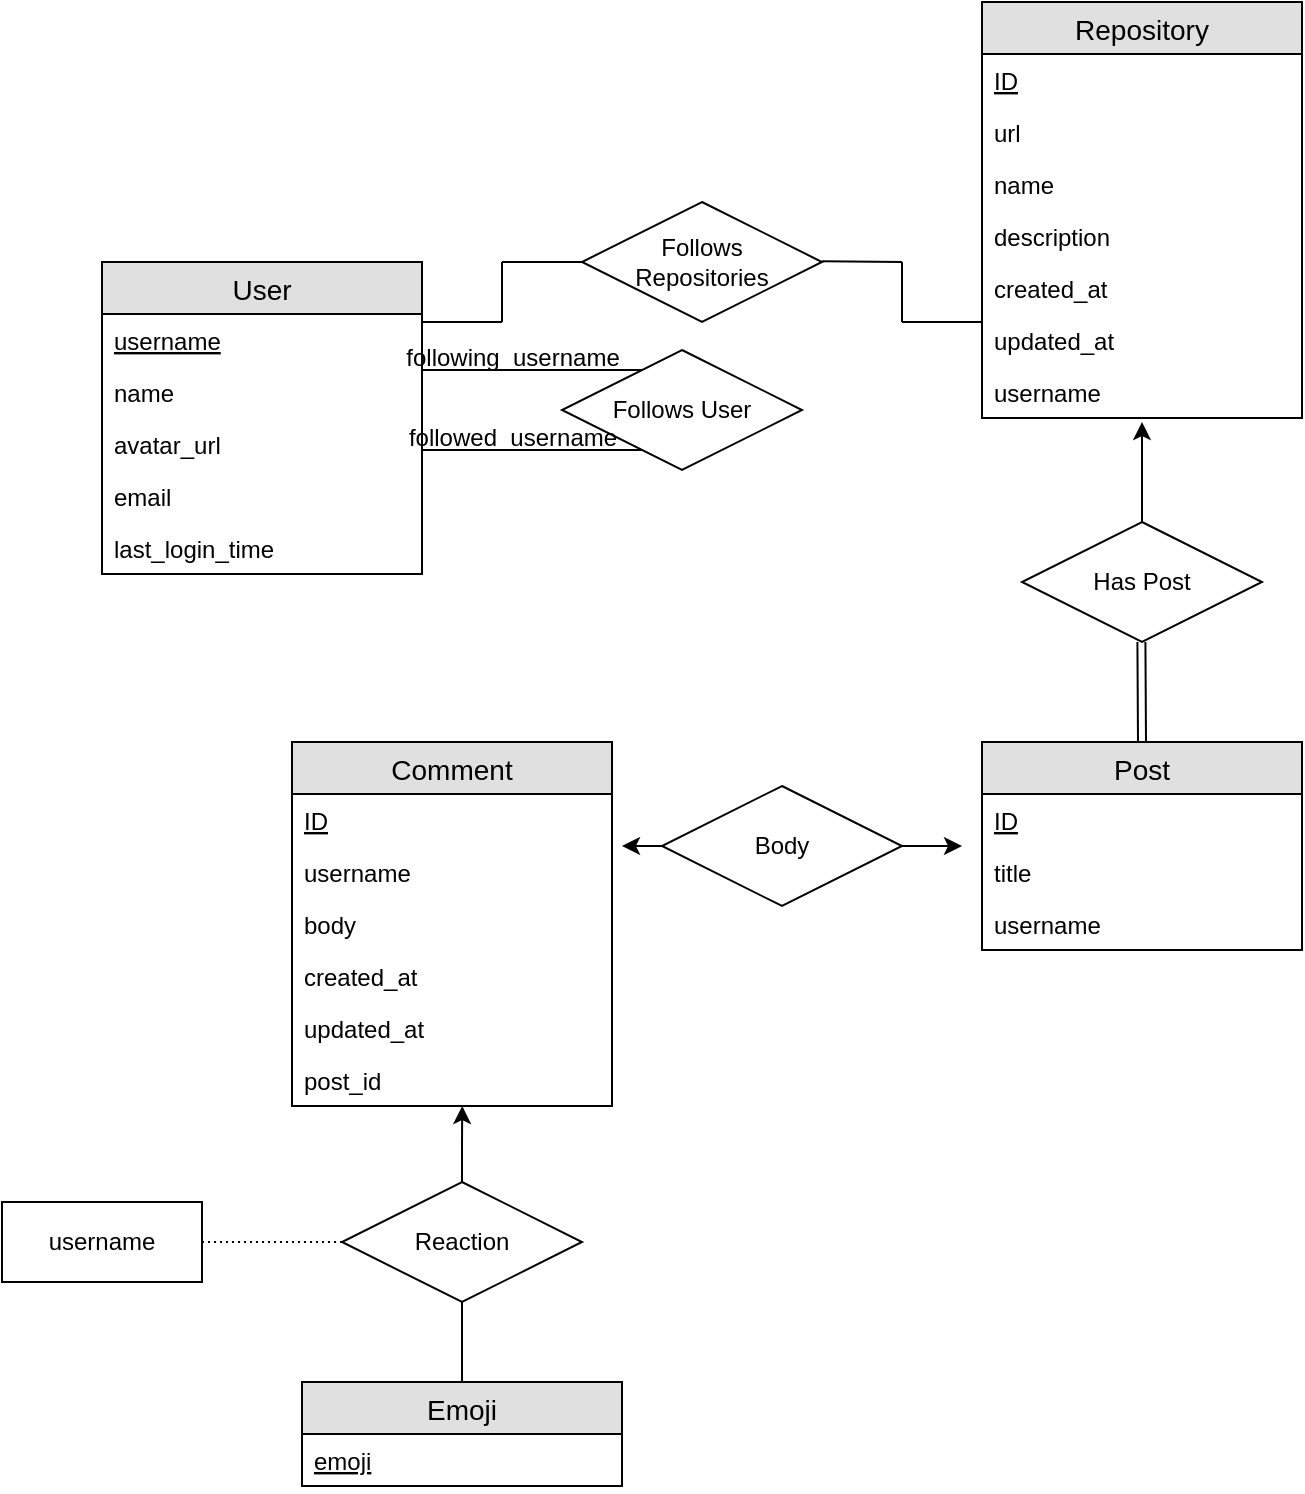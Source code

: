 <mxfile version="12.8.8" type="github">
  <diagram id="-OBd6vNJXbK18NpUTdxf" name="Page-1">
    <mxGraphModel dx="1617" dy="2353" grid="1" gridSize="10" guides="1" tooltips="1" connect="1" arrows="1" fold="1" page="1" pageScale="1" pageWidth="850" pageHeight="1100" math="0" shadow="0">
      <root>
        <mxCell id="0" />
        <mxCell id="1" parent="0" />
        <mxCell id="hPBj0JyTopRc1FPNhInp-1" value="User" style="swimlane;fontStyle=0;childLayout=stackLayout;horizontal=1;startSize=26;fillColor=#e0e0e0;horizontalStack=0;resizeParent=1;resizeParentMax=0;resizeLast=0;collapsible=1;marginBottom=0;swimlaneFillColor=#ffffff;align=center;fontSize=14;" parent="1" vertex="1">
          <mxGeometry x="40" y="40" width="160" height="156" as="geometry" />
        </mxCell>
        <mxCell id="hPBj0JyTopRc1FPNhInp-90" value="username" style="text;strokeColor=none;fillColor=none;spacingLeft=4;spacingRight=4;overflow=hidden;rotatable=0;points=[[0,0.5],[1,0.5]];portConstraint=eastwest;fontSize=12;fontStyle=4" parent="hPBj0JyTopRc1FPNhInp-1" vertex="1">
          <mxGeometry y="26" width="160" height="26" as="geometry" />
        </mxCell>
        <mxCell id="hPBj0JyTopRc1FPNhInp-70" value="name" style="text;strokeColor=none;fillColor=none;spacingLeft=4;spacingRight=4;overflow=hidden;rotatable=0;points=[[0,0.5],[1,0.5]];portConstraint=eastwest;fontSize=12;" parent="hPBj0JyTopRc1FPNhInp-1" vertex="1">
          <mxGeometry y="52" width="160" height="26" as="geometry" />
        </mxCell>
        <mxCell id="hPBj0JyTopRc1FPNhInp-3" value="avatar_url" style="text;strokeColor=none;fillColor=none;spacingLeft=4;spacingRight=4;overflow=hidden;rotatable=0;points=[[0,0.5],[1,0.5]];portConstraint=eastwest;fontSize=12;" parent="hPBj0JyTopRc1FPNhInp-1" vertex="1">
          <mxGeometry y="78" width="160" height="26" as="geometry" />
        </mxCell>
        <mxCell id="hPBj0JyTopRc1FPNhInp-4" value="email" style="text;strokeColor=none;fillColor=none;spacingLeft=4;spacingRight=4;overflow=hidden;rotatable=0;points=[[0,0.5],[1,0.5]];portConstraint=eastwest;fontSize=12;" parent="hPBj0JyTopRc1FPNhInp-1" vertex="1">
          <mxGeometry y="104" width="160" height="26" as="geometry" />
        </mxCell>
        <mxCell id="hPBj0JyTopRc1FPNhInp-114" value="last_login_time" style="text;strokeColor=none;fillColor=none;spacingLeft=4;spacingRight=4;overflow=hidden;rotatable=0;points=[[0,0.5],[1,0.5]];portConstraint=eastwest;fontSize=12;" parent="hPBj0JyTopRc1FPNhInp-1" vertex="1">
          <mxGeometry y="130" width="160" height="26" as="geometry" />
        </mxCell>
        <mxCell id="hPBj0JyTopRc1FPNhInp-5" value="Follows &lt;br&gt;Repositories" style="shape=rhombus;perimeter=rhombusPerimeter;whiteSpace=wrap;html=1;align=center;" parent="1" vertex="1">
          <mxGeometry x="280" y="10" width="120" height="60" as="geometry" />
        </mxCell>
        <mxCell id="hPBj0JyTopRc1FPNhInp-9" value="Follows User" style="shape=rhombus;perimeter=rhombusPerimeter;whiteSpace=wrap;html=1;align=center;" parent="1" vertex="1">
          <mxGeometry x="270" y="84" width="120" height="60" as="geometry" />
        </mxCell>
        <mxCell id="hPBj0JyTopRc1FPNhInp-10" value="" style="line;strokeWidth=1;fillColor=none;align=left;verticalAlign=middle;spacingTop=-1;spacingLeft=3;spacingRight=3;rotatable=0;labelPosition=right;points=[];portConstraint=eastwest;fontSize=12;" parent="1" vertex="1">
          <mxGeometry x="200" y="90" width="110" height="8" as="geometry" />
        </mxCell>
        <mxCell id="hPBj0JyTopRc1FPNhInp-11" value="" style="line;strokeWidth=1;fillColor=none;align=left;verticalAlign=middle;spacingTop=-1;spacingLeft=3;spacingRight=3;rotatable=0;labelPosition=right;points=[];portConstraint=eastwest;fontSize=12;" parent="1" vertex="1">
          <mxGeometry x="200" y="130" width="110" height="8" as="geometry" />
        </mxCell>
        <mxCell id="hPBj0JyTopRc1FPNhInp-13" value="" style="endArrow=none;html=1;rounded=0;entryX=0;entryY=0.5;entryDx=0;entryDy=0;" parent="1" target="hPBj0JyTopRc1FPNhInp-5" edge="1">
          <mxGeometry relative="1" as="geometry">
            <mxPoint x="240" y="40" as="sourcePoint" />
            <mxPoint x="270" y="40" as="targetPoint" />
          </mxGeometry>
        </mxCell>
        <mxCell id="hPBj0JyTopRc1FPNhInp-15" value="" style="endArrow=none;html=1;rounded=0;" parent="1" edge="1">
          <mxGeometry relative="1" as="geometry">
            <mxPoint x="240" y="40" as="sourcePoint" />
            <mxPoint x="240" y="70" as="targetPoint" />
          </mxGeometry>
        </mxCell>
        <mxCell id="hPBj0JyTopRc1FPNhInp-16" value="" style="endArrow=none;html=1;rounded=0;exitX=1;exitY=0.154;exitDx=0;exitDy=0;exitPerimeter=0;" parent="1" edge="1">
          <mxGeometry relative="1" as="geometry">
            <mxPoint x="200" y="70.004" as="sourcePoint" />
            <mxPoint x="240" y="70" as="targetPoint" />
          </mxGeometry>
        </mxCell>
        <mxCell id="hPBj0JyTopRc1FPNhInp-21" value="" style="endArrow=none;html=1;rounded=0;" parent="1" edge="1">
          <mxGeometry relative="1" as="geometry">
            <mxPoint x="400" y="39.59" as="sourcePoint" />
            <mxPoint x="440" y="40" as="targetPoint" />
          </mxGeometry>
        </mxCell>
        <mxCell id="hPBj0JyTopRc1FPNhInp-22" value="" style="endArrow=none;html=1;rounded=0;" parent="1" edge="1">
          <mxGeometry relative="1" as="geometry">
            <mxPoint x="440" y="40" as="sourcePoint" />
            <mxPoint x="440" y="70" as="targetPoint" />
          </mxGeometry>
        </mxCell>
        <mxCell id="hPBj0JyTopRc1FPNhInp-23" value="" style="endArrow=none;html=1;rounded=0;" parent="1" edge="1">
          <mxGeometry relative="1" as="geometry">
            <mxPoint x="440" y="70" as="sourcePoint" />
            <mxPoint x="480" y="70" as="targetPoint" />
          </mxGeometry>
        </mxCell>
        <mxCell id="hPBj0JyTopRc1FPNhInp-24" value="Post" style="swimlane;fontStyle=0;childLayout=stackLayout;horizontal=1;startSize=26;fillColor=#e0e0e0;horizontalStack=0;resizeParent=1;resizeParentMax=0;resizeLast=0;collapsible=1;marginBottom=0;swimlaneFillColor=#ffffff;align=center;fontSize=14;" parent="1" vertex="1">
          <mxGeometry x="480" y="280" width="160" height="104" as="geometry" />
        </mxCell>
        <mxCell id="hPBj0JyTopRc1FPNhInp-25" value="ID" style="text;strokeColor=none;fillColor=none;spacingLeft=4;spacingRight=4;overflow=hidden;rotatable=0;points=[[0,0.5],[1,0.5]];portConstraint=eastwest;fontSize=12;fontStyle=4" parent="hPBj0JyTopRc1FPNhInp-24" vertex="1">
          <mxGeometry y="26" width="160" height="26" as="geometry" />
        </mxCell>
        <mxCell id="hPBj0JyTopRc1FPNhInp-97" value="title" style="text;strokeColor=none;fillColor=none;spacingLeft=4;spacingRight=4;overflow=hidden;rotatable=0;points=[[0,0.5],[1,0.5]];portConstraint=eastwest;fontSize=12;" parent="hPBj0JyTopRc1FPNhInp-24" vertex="1">
          <mxGeometry y="52" width="160" height="26" as="geometry" />
        </mxCell>
        <mxCell id="hPBj0JyTopRc1FPNhInp-110" value="username" style="text;strokeColor=none;fillColor=none;spacingLeft=4;spacingRight=4;overflow=hidden;rotatable=0;points=[[0,0.5],[1,0.5]];portConstraint=eastwest;fontSize=12;" parent="hPBj0JyTopRc1FPNhInp-24" vertex="1">
          <mxGeometry y="78" width="160" height="26" as="geometry" />
        </mxCell>
        <mxCell id="hPBj0JyTopRc1FPNhInp-31" style="edgeStyle=orthogonalEdgeStyle;rounded=0;orthogonalLoop=1;jettySize=auto;html=1;" parent="1" source="hPBj0JyTopRc1FPNhInp-30" edge="1">
          <mxGeometry relative="1" as="geometry">
            <mxPoint x="560" y="120" as="targetPoint" />
          </mxGeometry>
        </mxCell>
        <mxCell id="hPBj0JyTopRc1FPNhInp-30" value="Has Post" style="shape=rhombus;perimeter=rhombusPerimeter;whiteSpace=wrap;html=1;align=center;" parent="1" vertex="1">
          <mxGeometry x="500" y="170" width="120" height="60" as="geometry" />
        </mxCell>
        <mxCell id="hPBj0JyTopRc1FPNhInp-33" value="Comment" style="swimlane;fontStyle=0;childLayout=stackLayout;horizontal=1;startSize=26;fillColor=#e0e0e0;horizontalStack=0;resizeParent=1;resizeParentMax=0;resizeLast=0;collapsible=1;marginBottom=0;swimlaneFillColor=#ffffff;align=center;fontSize=14;" parent="1" vertex="1">
          <mxGeometry x="135" y="280" width="160" height="182" as="geometry" />
        </mxCell>
        <mxCell id="hPBj0JyTopRc1FPNhInp-34" value="ID" style="text;strokeColor=none;fillColor=none;spacingLeft=4;spacingRight=4;overflow=hidden;rotatable=0;points=[[0,0.5],[1,0.5]];portConstraint=eastwest;fontSize=12;fontStyle=4" parent="hPBj0JyTopRc1FPNhInp-33" vertex="1">
          <mxGeometry y="26" width="160" height="26" as="geometry" />
        </mxCell>
        <mxCell id="hPBj0JyTopRc1FPNhInp-35" value="username" style="text;strokeColor=none;fillColor=none;spacingLeft=4;spacingRight=4;overflow=hidden;rotatable=0;points=[[0,0.5],[1,0.5]];portConstraint=eastwest;fontSize=12;" parent="hPBj0JyTopRc1FPNhInp-33" vertex="1">
          <mxGeometry y="52" width="160" height="26" as="geometry" />
        </mxCell>
        <mxCell id="hPBj0JyTopRc1FPNhInp-80" value="body" style="text;strokeColor=none;fillColor=none;spacingLeft=4;spacingRight=4;overflow=hidden;rotatable=0;points=[[0,0.5],[1,0.5]];portConstraint=eastwest;fontSize=12;" parent="hPBj0JyTopRc1FPNhInp-33" vertex="1">
          <mxGeometry y="78" width="160" height="26" as="geometry" />
        </mxCell>
        <mxCell id="hPBj0JyTopRc1FPNhInp-105" value="created_at" style="text;strokeColor=none;fillColor=none;spacingLeft=4;spacingRight=4;overflow=hidden;rotatable=0;points=[[0,0.5],[1,0.5]];portConstraint=eastwest;fontSize=12;" parent="hPBj0JyTopRc1FPNhInp-33" vertex="1">
          <mxGeometry y="104" width="160" height="26" as="geometry" />
        </mxCell>
        <mxCell id="hPBj0JyTopRc1FPNhInp-106" value="updated_at" style="text;strokeColor=none;fillColor=none;spacingLeft=4;spacingRight=4;overflow=hidden;rotatable=0;points=[[0,0.5],[1,0.5]];portConstraint=eastwest;fontSize=12;" parent="hPBj0JyTopRc1FPNhInp-33" vertex="1">
          <mxGeometry y="130" width="160" height="26" as="geometry" />
        </mxCell>
        <mxCell id="xwi763ucqA97qXMkoWyd-5" value="post_id" style="text;strokeColor=none;fillColor=none;spacingLeft=4;spacingRight=4;overflow=hidden;rotatable=0;points=[[0,0.5],[1,0.5]];portConstraint=eastwest;fontSize=12;" vertex="1" parent="hPBj0JyTopRc1FPNhInp-33">
          <mxGeometry y="156" width="160" height="26" as="geometry" />
        </mxCell>
        <mxCell id="hPBj0JyTopRc1FPNhInp-100" style="edgeStyle=orthogonalEdgeStyle;rounded=0;orthogonalLoop=1;jettySize=auto;html=1;" parent="1" source="hPBj0JyTopRc1FPNhInp-41" edge="1">
          <mxGeometry relative="1" as="geometry">
            <mxPoint x="470" y="332" as="targetPoint" />
          </mxGeometry>
        </mxCell>
        <mxCell id="hPBj0JyTopRc1FPNhInp-101" style="edgeStyle=orthogonalEdgeStyle;rounded=0;orthogonalLoop=1;jettySize=auto;html=1;" parent="1" source="hPBj0JyTopRc1FPNhInp-41" edge="1">
          <mxGeometry relative="1" as="geometry">
            <mxPoint x="300" y="332" as="targetPoint" />
          </mxGeometry>
        </mxCell>
        <mxCell id="hPBj0JyTopRc1FPNhInp-41" value="Body" style="shape=rhombus;perimeter=rhombusPerimeter;whiteSpace=wrap;html=1;align=center;" parent="1" vertex="1">
          <mxGeometry x="320" y="302" width="120" height="60" as="geometry" />
        </mxCell>
        <mxCell id="hPBj0JyTopRc1FPNhInp-59" style="edgeStyle=orthogonalEdgeStyle;rounded=0;orthogonalLoop=1;jettySize=auto;html=1;entryX=0.532;entryY=1;entryDx=0;entryDy=0;entryPerimeter=0;" parent="1" source="hPBj0JyTopRc1FPNhInp-58" edge="1" target="xwi763ucqA97qXMkoWyd-5">
          <mxGeometry relative="1" as="geometry">
            <mxPoint x="220" y="470" as="targetPoint" />
          </mxGeometry>
        </mxCell>
        <mxCell id="hPBj0JyTopRc1FPNhInp-58" value="Reaction" style="shape=rhombus;perimeter=rhombusPerimeter;whiteSpace=wrap;html=1;align=center;" parent="1" vertex="1">
          <mxGeometry x="160" y="500" width="120" height="60" as="geometry" />
        </mxCell>
        <mxCell id="hPBj0JyTopRc1FPNhInp-63" value="" style="endArrow=none;html=1;rounded=0;dashed=1;dashPattern=1 2;" parent="1" source="hPBj0JyTopRc1FPNhInp-65" edge="1">
          <mxGeometry relative="1" as="geometry">
            <mxPoint y="530" as="sourcePoint" />
            <mxPoint x="160" y="530" as="targetPoint" />
          </mxGeometry>
        </mxCell>
        <mxCell id="hPBj0JyTopRc1FPNhInp-64" value="" style="resizable=0;html=1;align=right;verticalAlign=bottom;" parent="hPBj0JyTopRc1FPNhInp-63" connectable="0" vertex="1">
          <mxGeometry x="1" relative="1" as="geometry" />
        </mxCell>
        <mxCell id="hPBj0JyTopRc1FPNhInp-65" value="username" style="whiteSpace=wrap;html=1;align=center;" parent="1" vertex="1">
          <mxGeometry x="-10" y="510" width="100" height="40" as="geometry" />
        </mxCell>
        <mxCell id="hPBj0JyTopRc1FPNhInp-73" value="following_username" style="text;html=1;align=center;verticalAlign=middle;resizable=0;points=[];autosize=1;" parent="1" vertex="1">
          <mxGeometry x="185" y="78" width="120" height="20" as="geometry" />
        </mxCell>
        <mxCell id="hPBj0JyTopRc1FPNhInp-74" value="followed_username" style="text;html=1;align=center;verticalAlign=middle;resizable=0;points=[];autosize=1;" parent="1" vertex="1">
          <mxGeometry x="185" y="118" width="120" height="20" as="geometry" />
        </mxCell>
        <mxCell id="hPBj0JyTopRc1FPNhInp-83" value="" style="endArrow=none;html=1;rounded=0;entryX=0.5;entryY=1;entryDx=0;entryDy=0;exitX=0.5;exitY=0;exitDx=0;exitDy=0;" parent="1" source="hPBj0JyTopRc1FPNhInp-54" target="hPBj0JyTopRc1FPNhInp-58" edge="1">
          <mxGeometry relative="1" as="geometry">
            <mxPoint x="160" y="595" as="sourcePoint" />
            <mxPoint x="150" y="550" as="targetPoint" />
          </mxGeometry>
        </mxCell>
        <mxCell id="hPBj0JyTopRc1FPNhInp-84" value="" style="shape=link;html=1;rounded=0;exitX=0.5;exitY=0;exitDx=0;exitDy=0;" parent="1" source="hPBj0JyTopRc1FPNhInp-24" edge="1">
          <mxGeometry relative="1" as="geometry">
            <mxPoint x="559.71" y="270" as="sourcePoint" />
            <mxPoint x="559.71" y="230" as="targetPoint" />
          </mxGeometry>
        </mxCell>
        <mxCell id="hPBj0JyTopRc1FPNhInp-17" value="Repository" style="swimlane;fontStyle=0;childLayout=stackLayout;horizontal=1;startSize=26;fillColor=#e0e0e0;horizontalStack=0;resizeParent=1;resizeParentMax=0;resizeLast=0;collapsible=1;marginBottom=0;swimlaneFillColor=#ffffff;align=center;fontSize=14;" parent="1" vertex="1">
          <mxGeometry x="480" y="-90" width="160" height="208" as="geometry" />
        </mxCell>
        <mxCell id="hPBj0JyTopRc1FPNhInp-18" value="ID" style="text;strokeColor=none;fillColor=none;spacingLeft=4;spacingRight=4;overflow=hidden;rotatable=0;points=[[0,0.5],[1,0.5]];portConstraint=eastwest;fontSize=12;fontStyle=4" parent="hPBj0JyTopRc1FPNhInp-17" vertex="1">
          <mxGeometry y="26" width="160" height="26" as="geometry" />
        </mxCell>
        <mxCell id="hPBj0JyTopRc1FPNhInp-19" value="url" style="text;strokeColor=none;fillColor=none;spacingLeft=4;spacingRight=4;overflow=hidden;rotatable=0;points=[[0,0.5],[1,0.5]];portConstraint=eastwest;fontSize=12;" parent="hPBj0JyTopRc1FPNhInp-17" vertex="1">
          <mxGeometry y="52" width="160" height="26" as="geometry" />
        </mxCell>
        <mxCell id="hPBj0JyTopRc1FPNhInp-71" value="name" style="text;strokeColor=none;fillColor=none;spacingLeft=4;spacingRight=4;overflow=hidden;rotatable=0;points=[[0,0.5],[1,0.5]];portConstraint=eastwest;fontSize=12;" parent="hPBj0JyTopRc1FPNhInp-17" vertex="1">
          <mxGeometry y="78" width="160" height="26" as="geometry" />
        </mxCell>
        <mxCell id="hPBj0JyTopRc1FPNhInp-93" value="description" style="text;strokeColor=none;fillColor=none;spacingLeft=4;spacingRight=4;overflow=hidden;rotatable=0;points=[[0,0.5],[1,0.5]];portConstraint=eastwest;fontSize=12;" parent="hPBj0JyTopRc1FPNhInp-17" vertex="1">
          <mxGeometry y="104" width="160" height="26" as="geometry" />
        </mxCell>
        <mxCell id="hPBj0JyTopRc1FPNhInp-91" value="created_at" style="text;strokeColor=none;fillColor=none;spacingLeft=4;spacingRight=4;overflow=hidden;rotatable=0;points=[[0,0.5],[1,0.5]];portConstraint=eastwest;fontSize=12;" parent="hPBj0JyTopRc1FPNhInp-17" vertex="1">
          <mxGeometry y="130" width="160" height="26" as="geometry" />
        </mxCell>
        <mxCell id="hPBj0JyTopRc1FPNhInp-92" value="updated_at" style="text;strokeColor=none;fillColor=none;spacingLeft=4;spacingRight=4;overflow=hidden;rotatable=0;points=[[0,0.5],[1,0.5]];portConstraint=eastwest;fontSize=12;" parent="hPBj0JyTopRc1FPNhInp-17" vertex="1">
          <mxGeometry y="156" width="160" height="26" as="geometry" />
        </mxCell>
        <mxCell id="hPBj0JyTopRc1FPNhInp-115" value="username" style="text;strokeColor=none;fillColor=none;spacingLeft=4;spacingRight=4;overflow=hidden;rotatable=0;points=[[0,0.5],[1,0.5]];portConstraint=eastwest;fontSize=12;" parent="hPBj0JyTopRc1FPNhInp-17" vertex="1">
          <mxGeometry y="182" width="160" height="26" as="geometry" />
        </mxCell>
        <mxCell id="hPBj0JyTopRc1FPNhInp-54" value="Emoji" style="swimlane;fontStyle=0;childLayout=stackLayout;horizontal=1;startSize=26;fillColor=#e0e0e0;horizontalStack=0;resizeParent=1;resizeParentMax=0;resizeLast=0;collapsible=1;marginBottom=0;swimlaneFillColor=#ffffff;align=center;fontSize=14;" parent="1" vertex="1">
          <mxGeometry x="140" y="600" width="160" height="52" as="geometry" />
        </mxCell>
        <mxCell id="hPBj0JyTopRc1FPNhInp-55" value="emoji" style="text;strokeColor=none;fillColor=none;spacingLeft=4;spacingRight=4;overflow=hidden;rotatable=0;points=[[0,0.5],[1,0.5]];portConstraint=eastwest;fontSize=12;fontStyle=4" parent="hPBj0JyTopRc1FPNhInp-54" vertex="1">
          <mxGeometry y="26" width="160" height="26" as="geometry" />
        </mxCell>
      </root>
    </mxGraphModel>
  </diagram>
</mxfile>
